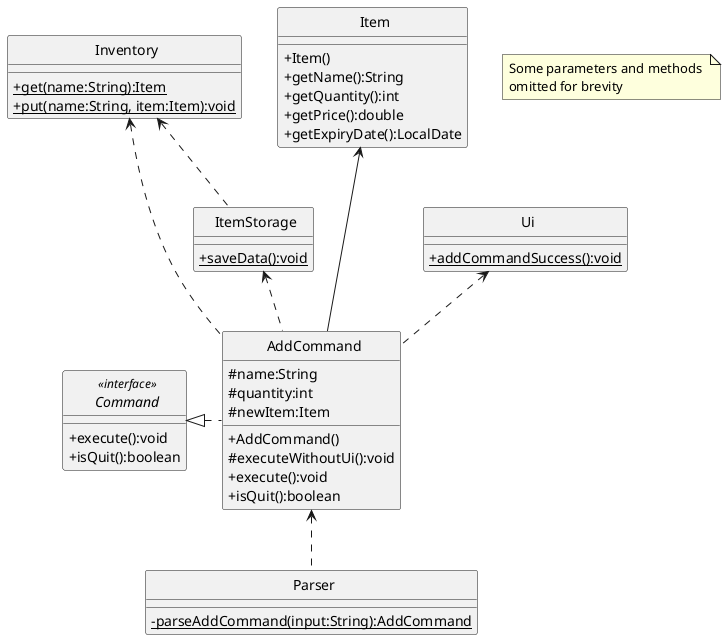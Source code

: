 @startuml
'https://plantuml.com/class-diagram
skinparam classAttributeIconSize 0
skinparam CircledCharacterFontSize 0
skinparam CircledCharacterRadius 0

abstract class Command
class Inventory
class Item
class AddCommand
class Parser
class Ui
class ItemStorage

Command <|. AddCommand
Item <--- AddCommand
Ui <.. AddCommand
Inventory <.. AddCommand
AddCommand <.. Parser
ItemStorage <.. AddCommand
Inventory <.. ItemStorage

interface Command <<interface>> {
    +execute():void
    +isQuit():boolean
}

class AddCommand {
    #name:String
    #quantity:int
    #newItem:Item
    +AddCommand()
    #executeWithoutUi():void
    +execute():void
    +isQuit():boolean
}

class Inventory {
    {static}+get(name:String):Item
    {static}+put(name:String, item:Item):void
}

class Item {
    +Item()
    +getName():String
    +getQuantity():int
    +getPrice():double
    +getExpiryDate():LocalDate
}

class Ui {
    {static}+addCommandSuccess():void
}

class Parser {
    {static}-parseAddCommand(input:String):AddCommand
}

class ItemStorage {
    {static}+saveData():void
}

note "Some parameters and methods \nomitted for brevity" as n1

@enduml

@startuml
hide footbox
participant "SuperTracker" as SuperTracker <<class>> #f5e3a9
participant ":AddCommand" as AddCommand #cbf7f4
participant "ItemStorage" as ItemStorage <<class>> #bcf7cf
participant "Inventory" as Inventory <<class>> #d5eac2
participant "Ui" as Ui <<class>> #e5c2ea
participant "oldItem:Item" as oldItem #ffa1a1
participant ":Item" as Item #fbffb2

SuperTracker -> AddCommand : execute()
activate AddCommand #cbf7f4

group sd execute add command without Ui

AddCommand -> AddCommand : executeWithoutUi()
activate AddCommand #cbf7f4

AddCommand -> Inventory : get(name:String)
activate Inventory #d5eac2
Inventory -> AddCommand : oldItem:Item
deactivate Inventory

AddCommand -> oldItem : getQuantity()
activate oldItem #ffa1a1
oldItem --> AddCommand : :int
deactivate oldItem

AddCommand -> oldItem : getName()
activate oldItem #ffa1a1
oldItem --> AddCommand : :String
deactivate oldItem

AddCommand -> oldItem : getPrice()
activate oldItem #ffa1a1
oldItem --> AddCommand : :double
deactivate oldItem

AddCommand -> oldItem : getExpiry()
activate oldItem #ffa1a1
oldItem --> AddCommand : :LocalDate
deactivate oldItem

AddCommand -> Item ** : new Item(name:String, quantity:int, price:double, expiryDate:LocalDate)
activate Item #fbffb2
Item --> AddCommand : newItem:Item
deactivate Item

AddCommand -> Inventory : put(name:String, item:Item)
activate Inventory #d5eac2
Inventory --> AddCommand
deactivate Inventory

AddCommand -> ItemStorage : saveData()
activate ItemStorage #bcf7cf
ItemStorage --> AddCommand
deactivate ItemStorage

AddCommand --> AddCommand
deactivate AddCommand

end

AddCommand -> Ui : addCommandSuccess(newItem:Item, quantity:int)
activate Ui #e5c2ea
Ui --> AddCommand
deactivate Ui

AddCommand --> SuperTracker
deactivate AddCommand
@enduml